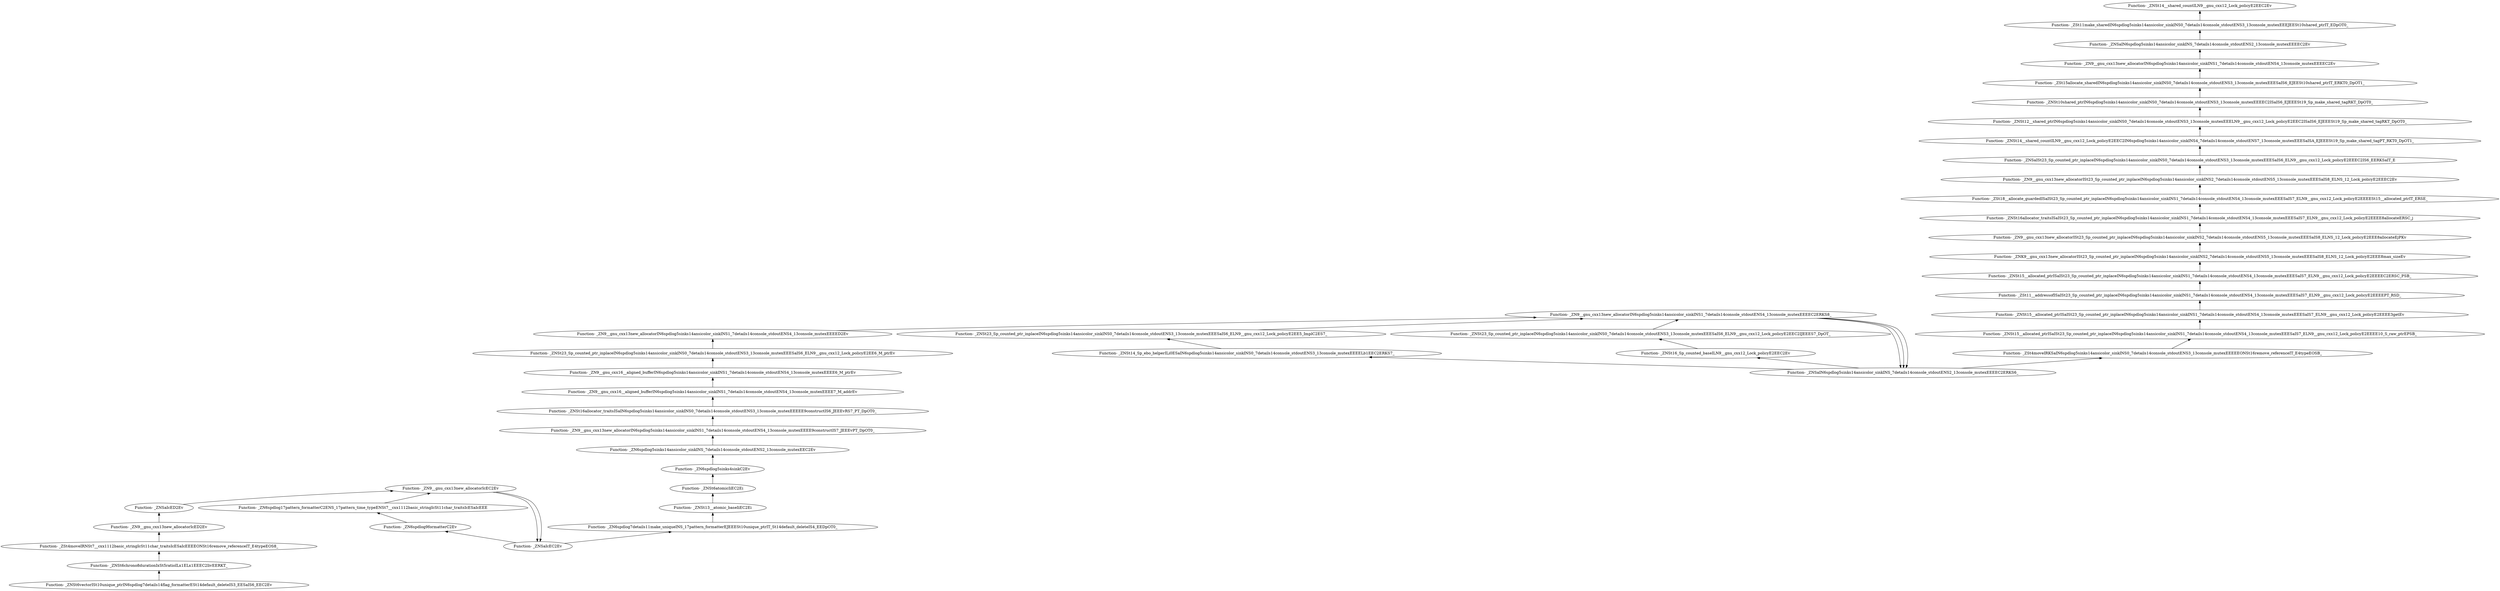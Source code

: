digraph {
	"Function- _ZNSt6vectorISt10unique_ptrIN6spdlog7details14flag_formatterESt14default_deleteIS3_EESaIS6_EEC2Ev"
	"Function- _ZNSt6chrono8durationIxSt5ratioILx1ELx1EEEC2IivEERKT_"
	"Function- _ZNSt6chrono8durationIxSt5ratioILx1ELx1EEEC2IivEERKT_" -> "Function- _ZNSt6vectorISt10unique_ptrIN6spdlog7details14flag_formatterESt14default_deleteIS3_EESaIS6_EEC2Ev" [dir=back]
	"Function- _ZSt4moveIRNSt7__cxx1112basic_stringIcSt11char_traitsIcESaIcEEEEONSt16remove_referenceIT_E4typeEOS8_"
	"Function- _ZSt4moveIRNSt7__cxx1112basic_stringIcSt11char_traitsIcESaIcEEEEONSt16remove_referenceIT_E4typeEOS8_" -> "Function- _ZNSt6chrono8durationIxSt5ratioILx1ELx1EEEC2IivEERKT_" [dir=back]
	"Function- _ZN9__gnu_cxx13new_allocatorIcED2Ev"
	"Function- _ZN9__gnu_cxx13new_allocatorIcED2Ev" -> "Function- _ZSt4moveIRNSt7__cxx1112basic_stringIcSt11char_traitsIcESaIcEEEEONSt16remove_referenceIT_E4typeEOS8_" [dir=back]
	"Function- _ZNSaIcED2Ev"
	"Function- _ZNSaIcED2Ev" -> "Function- _ZN9__gnu_cxx13new_allocatorIcED2Ev" [dir=back]
	"Function- _ZN9__gnu_cxx13new_allocatorIcEC2Ev"
	"Function- _ZN9__gnu_cxx13new_allocatorIcEC2Ev" -> "Function- _ZNSaIcED2Ev" [dir=back]
	"Function- _ZNSaIcEC2Ev"
	"Function- _ZNSaIcEC2Ev" -> "Function- _ZN9__gnu_cxx13new_allocatorIcEC2Ev" [dir=back]
	"Function- _ZN6spdlog9formatterC2Ev"
	"Function- _ZN6spdlog9formatterC2Ev" -> "Function- _ZNSaIcEC2Ev" [dir=back]
	"Function- _ZN6spdlog17pattern_formatterC2ENS_17pattern_time_typeENSt7__cxx1112basic_stringIcSt11char_traitsIcESaIcEEE"
	"Function- _ZN6spdlog17pattern_formatterC2ENS_17pattern_time_typeENSt7__cxx1112basic_stringIcSt11char_traitsIcESaIcEEE" -> "Function- _ZN6spdlog9formatterC2Ev" [dir=back]
	"Function- _ZN9__gnu_cxx13new_allocatorIcEC2Ev"
	"Function- _ZN9__gnu_cxx13new_allocatorIcEC2Ev" -> "Function- _ZN6spdlog17pattern_formatterC2ENS_17pattern_time_typeENSt7__cxx1112basic_stringIcSt11char_traitsIcESaIcEEE" [dir=back]
	"Function- _ZNSaIcEC2Ev"
	"Function- _ZNSaIcEC2Ev" -> "Function- _ZN9__gnu_cxx13new_allocatorIcEC2Ev" [dir=back]
	"Function- _ZN6spdlog7details11make_uniqueINS_17pattern_formatterEJEEESt10unique_ptrIT_St14default_deleteIS4_EEDpOT0_"
	"Function- _ZN6spdlog7details11make_uniqueINS_17pattern_formatterEJEEESt10unique_ptrIT_St14default_deleteIS4_EEDpOT0_" -> "Function- _ZNSaIcEC2Ev" [dir=back]
	"Function- _ZNSt13__atomic_baseIiEC2Ei"
	"Function- _ZNSt13__atomic_baseIiEC2Ei" -> "Function- _ZN6spdlog7details11make_uniqueINS_17pattern_formatterEJEEESt10unique_ptrIT_St14default_deleteIS4_EEDpOT0_" [dir=back]
	"Function- _ZNSt6atomicIiEC2Ei"
	"Function- _ZNSt6atomicIiEC2Ei" -> "Function- _ZNSt13__atomic_baseIiEC2Ei" [dir=back]
	"Function- _ZN6spdlog5sinks4sinkC2Ev"
	"Function- _ZN6spdlog5sinks4sinkC2Ev" -> "Function- _ZNSt6atomicIiEC2Ei" [dir=back]
	"Function- _ZN6spdlog5sinks14ansicolor_sinkINS_7details14console_stdoutENS2_13console_mutexEEC2Ev"
	"Function- _ZN6spdlog5sinks14ansicolor_sinkINS_7details14console_stdoutENS2_13console_mutexEEC2Ev" -> "Function- _ZN6spdlog5sinks4sinkC2Ev" [dir=back]
	"Function- _ZN9__gnu_cxx13new_allocatorIN6spdlog5sinks14ansicolor_sinkINS1_7details14console_stdoutENS4_13console_mutexEEEE9constructIS7_JEEEvPT_DpOT0_"
	"Function- _ZN9__gnu_cxx13new_allocatorIN6spdlog5sinks14ansicolor_sinkINS1_7details14console_stdoutENS4_13console_mutexEEEE9constructIS7_JEEEvPT_DpOT0_" -> "Function- _ZN6spdlog5sinks14ansicolor_sinkINS_7details14console_stdoutENS2_13console_mutexEEC2Ev" [dir=back]
	"Function- _ZNSt16allocator_traitsISaIN6spdlog5sinks14ansicolor_sinkINS0_7details14console_stdoutENS3_13console_mutexEEEEE9constructIS6_JEEEvRS7_PT_DpOT0_"
	"Function- _ZNSt16allocator_traitsISaIN6spdlog5sinks14ansicolor_sinkINS0_7details14console_stdoutENS3_13console_mutexEEEEE9constructIS6_JEEEvRS7_PT_DpOT0_" -> "Function- _ZN9__gnu_cxx13new_allocatorIN6spdlog5sinks14ansicolor_sinkINS1_7details14console_stdoutENS4_13console_mutexEEEE9constructIS7_JEEEvPT_DpOT0_" [dir=back]
	"Function- _ZN9__gnu_cxx16__aligned_bufferIN6spdlog5sinks14ansicolor_sinkINS1_7details14console_stdoutENS4_13console_mutexEEEE7_M_addrEv"
	"Function- _ZN9__gnu_cxx16__aligned_bufferIN6spdlog5sinks14ansicolor_sinkINS1_7details14console_stdoutENS4_13console_mutexEEEE7_M_addrEv" -> "Function- _ZNSt16allocator_traitsISaIN6spdlog5sinks14ansicolor_sinkINS0_7details14console_stdoutENS3_13console_mutexEEEEE9constructIS6_JEEEvRS7_PT_DpOT0_" [dir=back]
	"Function- _ZN9__gnu_cxx16__aligned_bufferIN6spdlog5sinks14ansicolor_sinkINS1_7details14console_stdoutENS4_13console_mutexEEEE6_M_ptrEv"
	"Function- _ZN9__gnu_cxx16__aligned_bufferIN6spdlog5sinks14ansicolor_sinkINS1_7details14console_stdoutENS4_13console_mutexEEEE6_M_ptrEv" -> "Function- _ZN9__gnu_cxx16__aligned_bufferIN6spdlog5sinks14ansicolor_sinkINS1_7details14console_stdoutENS4_13console_mutexEEEE7_M_addrEv" [dir=back]
	"Function- _ZNSt23_Sp_counted_ptr_inplaceIN6spdlog5sinks14ansicolor_sinkINS0_7details14console_stdoutENS3_13console_mutexEEESaIS6_ELN9__gnu_cxx12_Lock_policyE2EE6_M_ptrEv"
	"Function- _ZNSt23_Sp_counted_ptr_inplaceIN6spdlog5sinks14ansicolor_sinkINS0_7details14console_stdoutENS3_13console_mutexEEESaIS6_ELN9__gnu_cxx12_Lock_policyE2EE6_M_ptrEv" -> "Function- _ZN9__gnu_cxx16__aligned_bufferIN6spdlog5sinks14ansicolor_sinkINS1_7details14console_stdoutENS4_13console_mutexEEEE6_M_ptrEv" [dir=back]
	"Function- _ZN9__gnu_cxx13new_allocatorIN6spdlog5sinks14ansicolor_sinkINS1_7details14console_stdoutENS4_13console_mutexEEEED2Ev"
	"Function- _ZN9__gnu_cxx13new_allocatorIN6spdlog5sinks14ansicolor_sinkINS1_7details14console_stdoutENS4_13console_mutexEEEED2Ev" -> "Function- _ZNSt23_Sp_counted_ptr_inplaceIN6spdlog5sinks14ansicolor_sinkINS0_7details14console_stdoutENS3_13console_mutexEEESaIS6_ELN9__gnu_cxx12_Lock_policyE2EE6_M_ptrEv" [dir=back]
	"Function- _ZN9__gnu_cxx13new_allocatorIN6spdlog5sinks14ansicolor_sinkINS1_7details14console_stdoutENS4_13console_mutexEEEEC2ERKS8_"
	"Function- _ZN9__gnu_cxx13new_allocatorIN6spdlog5sinks14ansicolor_sinkINS1_7details14console_stdoutENS4_13console_mutexEEEEC2ERKS8_" -> "Function- _ZN9__gnu_cxx13new_allocatorIN6spdlog5sinks14ansicolor_sinkINS1_7details14console_stdoutENS4_13console_mutexEEEED2Ev" [dir=back]
	"Function- _ZNSaIN6spdlog5sinks14ansicolor_sinkINS_7details14console_stdoutENS2_13console_mutexEEEEC2ERKS6_"
	"Function- _ZNSaIN6spdlog5sinks14ansicolor_sinkINS_7details14console_stdoutENS2_13console_mutexEEEEC2ERKS6_" -> "Function- _ZN9__gnu_cxx13new_allocatorIN6spdlog5sinks14ansicolor_sinkINS1_7details14console_stdoutENS4_13console_mutexEEEEC2ERKS8_" [dir=back]
	"Function- _ZNSt14_Sp_ebo_helperILi0ESaIN6spdlog5sinks14ansicolor_sinkINS0_7details14console_stdoutENS3_13console_mutexEEEELb1EEC2ERKS7_"
	"Function- _ZNSt14_Sp_ebo_helperILi0ESaIN6spdlog5sinks14ansicolor_sinkINS0_7details14console_stdoutENS3_13console_mutexEEEELb1EEC2ERKS7_" -> "Function- _ZNSaIN6spdlog5sinks14ansicolor_sinkINS_7details14console_stdoutENS2_13console_mutexEEEEC2ERKS6_" [dir=back]
	"Function- _ZNSt23_Sp_counted_ptr_inplaceIN6spdlog5sinks14ansicolor_sinkINS0_7details14console_stdoutENS3_13console_mutexEEESaIS6_ELN9__gnu_cxx12_Lock_policyE2EE5_ImplC2ES7_"
	"Function- _ZNSt23_Sp_counted_ptr_inplaceIN6spdlog5sinks14ansicolor_sinkINS0_7details14console_stdoutENS3_13console_mutexEEESaIS6_ELN9__gnu_cxx12_Lock_policyE2EE5_ImplC2ES7_" -> "Function- _ZNSt14_Sp_ebo_helperILi0ESaIN6spdlog5sinks14ansicolor_sinkINS0_7details14console_stdoutENS3_13console_mutexEEEELb1EEC2ERKS7_" [dir=back]
	"Function- _ZN9__gnu_cxx13new_allocatorIN6spdlog5sinks14ansicolor_sinkINS1_7details14console_stdoutENS4_13console_mutexEEEEC2ERKS8_"
	"Function- _ZN9__gnu_cxx13new_allocatorIN6spdlog5sinks14ansicolor_sinkINS1_7details14console_stdoutENS4_13console_mutexEEEEC2ERKS8_" -> "Function- _ZNSt23_Sp_counted_ptr_inplaceIN6spdlog5sinks14ansicolor_sinkINS0_7details14console_stdoutENS3_13console_mutexEEESaIS6_ELN9__gnu_cxx12_Lock_policyE2EE5_ImplC2ES7_" [dir=back]
	"Function- _ZNSaIN6spdlog5sinks14ansicolor_sinkINS_7details14console_stdoutENS2_13console_mutexEEEEC2ERKS6_"
	"Function- _ZNSaIN6spdlog5sinks14ansicolor_sinkINS_7details14console_stdoutENS2_13console_mutexEEEEC2ERKS6_" -> "Function- _ZN9__gnu_cxx13new_allocatorIN6spdlog5sinks14ansicolor_sinkINS1_7details14console_stdoutENS4_13console_mutexEEEEC2ERKS8_" [dir=back]
	"Function- _ZNSt16_Sp_counted_baseILN9__gnu_cxx12_Lock_policyE2EEC2Ev"
	"Function- _ZNSt16_Sp_counted_baseILN9__gnu_cxx12_Lock_policyE2EEC2Ev" -> "Function- _ZNSaIN6spdlog5sinks14ansicolor_sinkINS_7details14console_stdoutENS2_13console_mutexEEEEC2ERKS6_" [dir=back]
	"Function- _ZNSt23_Sp_counted_ptr_inplaceIN6spdlog5sinks14ansicolor_sinkINS0_7details14console_stdoutENS3_13console_mutexEEESaIS6_ELN9__gnu_cxx12_Lock_policyE2EEC2IJEEES7_DpOT_"
	"Function- _ZNSt23_Sp_counted_ptr_inplaceIN6spdlog5sinks14ansicolor_sinkINS0_7details14console_stdoutENS3_13console_mutexEEESaIS6_ELN9__gnu_cxx12_Lock_policyE2EEC2IJEEES7_DpOT_" -> "Function- _ZNSt16_Sp_counted_baseILN9__gnu_cxx12_Lock_policyE2EEC2Ev" [dir=back]
	"Function- _ZN9__gnu_cxx13new_allocatorIN6spdlog5sinks14ansicolor_sinkINS1_7details14console_stdoutENS4_13console_mutexEEEEC2ERKS8_"
	"Function- _ZN9__gnu_cxx13new_allocatorIN6spdlog5sinks14ansicolor_sinkINS1_7details14console_stdoutENS4_13console_mutexEEEEC2ERKS8_" -> "Function- _ZNSt23_Sp_counted_ptr_inplaceIN6spdlog5sinks14ansicolor_sinkINS0_7details14console_stdoutENS3_13console_mutexEEESaIS6_ELN9__gnu_cxx12_Lock_policyE2EEC2IJEEES7_DpOT_" [dir=back]
	"Function- _ZNSaIN6spdlog5sinks14ansicolor_sinkINS_7details14console_stdoutENS2_13console_mutexEEEEC2ERKS6_"
	"Function- _ZNSaIN6spdlog5sinks14ansicolor_sinkINS_7details14console_stdoutENS2_13console_mutexEEEEC2ERKS6_" -> "Function- _ZN9__gnu_cxx13new_allocatorIN6spdlog5sinks14ansicolor_sinkINS1_7details14console_stdoutENS4_13console_mutexEEEEC2ERKS8_" [dir=back]
	"Function- _ZSt4moveIRKSaIN6spdlog5sinks14ansicolor_sinkINS0_7details14console_stdoutENS3_13console_mutexEEEEEONSt16remove_referenceIT_E4typeEOSB_"
	"Function- _ZSt4moveIRKSaIN6spdlog5sinks14ansicolor_sinkINS0_7details14console_stdoutENS3_13console_mutexEEEEEONSt16remove_referenceIT_E4typeEOSB_" -> "Function- _ZNSaIN6spdlog5sinks14ansicolor_sinkINS_7details14console_stdoutENS2_13console_mutexEEEEC2ERKS6_" [dir=back]
	"Function- _ZNSt15__allocated_ptrISaISt23_Sp_counted_ptr_inplaceIN6spdlog5sinks14ansicolor_sinkINS1_7details14console_stdoutENS4_13console_mutexEEESaIS7_ELN9__gnu_cxx12_Lock_policyE2EEEE10_S_raw_ptrEPSB_"
	"Function- _ZNSt15__allocated_ptrISaISt23_Sp_counted_ptr_inplaceIN6spdlog5sinks14ansicolor_sinkINS1_7details14console_stdoutENS4_13console_mutexEEESaIS7_ELN9__gnu_cxx12_Lock_policyE2EEEE10_S_raw_ptrEPSB_" -> "Function- _ZSt4moveIRKSaIN6spdlog5sinks14ansicolor_sinkINS0_7details14console_stdoutENS3_13console_mutexEEEEEONSt16remove_referenceIT_E4typeEOSB_" [dir=back]
	"Function- _ZNSt15__allocated_ptrISaISt23_Sp_counted_ptr_inplaceIN6spdlog5sinks14ansicolor_sinkINS1_7details14console_stdoutENS4_13console_mutexEEESaIS7_ELN9__gnu_cxx12_Lock_policyE2EEEE3getEv"
	"Function- _ZNSt15__allocated_ptrISaISt23_Sp_counted_ptr_inplaceIN6spdlog5sinks14ansicolor_sinkINS1_7details14console_stdoutENS4_13console_mutexEEESaIS7_ELN9__gnu_cxx12_Lock_policyE2EEEE3getEv" -> "Function- _ZNSt15__allocated_ptrISaISt23_Sp_counted_ptr_inplaceIN6spdlog5sinks14ansicolor_sinkINS1_7details14console_stdoutENS4_13console_mutexEEESaIS7_ELN9__gnu_cxx12_Lock_policyE2EEEE10_S_raw_ptrEPSB_" [dir=back]
	"Function- _ZSt11__addressofISaISt23_Sp_counted_ptr_inplaceIN6spdlog5sinks14ansicolor_sinkINS1_7details14console_stdoutENS4_13console_mutexEEESaIS7_ELN9__gnu_cxx12_Lock_policyE2EEEEPT_RSD_"
	"Function- _ZSt11__addressofISaISt23_Sp_counted_ptr_inplaceIN6spdlog5sinks14ansicolor_sinkINS1_7details14console_stdoutENS4_13console_mutexEEESaIS7_ELN9__gnu_cxx12_Lock_policyE2EEEEPT_RSD_" -> "Function- _ZNSt15__allocated_ptrISaISt23_Sp_counted_ptr_inplaceIN6spdlog5sinks14ansicolor_sinkINS1_7details14console_stdoutENS4_13console_mutexEEESaIS7_ELN9__gnu_cxx12_Lock_policyE2EEEE3getEv" [dir=back]
	"Function- _ZNSt15__allocated_ptrISaISt23_Sp_counted_ptr_inplaceIN6spdlog5sinks14ansicolor_sinkINS1_7details14console_stdoutENS4_13console_mutexEEESaIS7_ELN9__gnu_cxx12_Lock_policyE2EEEEC2ERSC_PSB_"
	"Function- _ZNSt15__allocated_ptrISaISt23_Sp_counted_ptr_inplaceIN6spdlog5sinks14ansicolor_sinkINS1_7details14console_stdoutENS4_13console_mutexEEESaIS7_ELN9__gnu_cxx12_Lock_policyE2EEEEC2ERSC_PSB_" -> "Function- _ZSt11__addressofISaISt23_Sp_counted_ptr_inplaceIN6spdlog5sinks14ansicolor_sinkINS1_7details14console_stdoutENS4_13console_mutexEEESaIS7_ELN9__gnu_cxx12_Lock_policyE2EEEEPT_RSD_" [dir=back]
	"Function- _ZNK9__gnu_cxx13new_allocatorISt23_Sp_counted_ptr_inplaceIN6spdlog5sinks14ansicolor_sinkINS2_7details14console_stdoutENS5_13console_mutexEEESaIS8_ELNS_12_Lock_policyE2EEE8max_sizeEv"
	"Function- _ZNK9__gnu_cxx13new_allocatorISt23_Sp_counted_ptr_inplaceIN6spdlog5sinks14ansicolor_sinkINS2_7details14console_stdoutENS5_13console_mutexEEESaIS8_ELNS_12_Lock_policyE2EEE8max_sizeEv" -> "Function- _ZNSt15__allocated_ptrISaISt23_Sp_counted_ptr_inplaceIN6spdlog5sinks14ansicolor_sinkINS1_7details14console_stdoutENS4_13console_mutexEEESaIS7_ELN9__gnu_cxx12_Lock_policyE2EEEEC2ERSC_PSB_" [dir=back]
	"Function- _ZN9__gnu_cxx13new_allocatorISt23_Sp_counted_ptr_inplaceIN6spdlog5sinks14ansicolor_sinkINS2_7details14console_stdoutENS5_13console_mutexEEESaIS8_ELNS_12_Lock_policyE2EEE8allocateEjPKv"
	"Function- _ZN9__gnu_cxx13new_allocatorISt23_Sp_counted_ptr_inplaceIN6spdlog5sinks14ansicolor_sinkINS2_7details14console_stdoutENS5_13console_mutexEEESaIS8_ELNS_12_Lock_policyE2EEE8allocateEjPKv" -> "Function- _ZNK9__gnu_cxx13new_allocatorISt23_Sp_counted_ptr_inplaceIN6spdlog5sinks14ansicolor_sinkINS2_7details14console_stdoutENS5_13console_mutexEEESaIS8_ELNS_12_Lock_policyE2EEE8max_sizeEv" [dir=back]
	"Function- _ZNSt16allocator_traitsISaISt23_Sp_counted_ptr_inplaceIN6spdlog5sinks14ansicolor_sinkINS1_7details14console_stdoutENS4_13console_mutexEEESaIS7_ELN9__gnu_cxx12_Lock_policyE2EEEE8allocateERSC_j"
	"Function- _ZNSt16allocator_traitsISaISt23_Sp_counted_ptr_inplaceIN6spdlog5sinks14ansicolor_sinkINS1_7details14console_stdoutENS4_13console_mutexEEESaIS7_ELN9__gnu_cxx12_Lock_policyE2EEEE8allocateERSC_j" -> "Function- _ZN9__gnu_cxx13new_allocatorISt23_Sp_counted_ptr_inplaceIN6spdlog5sinks14ansicolor_sinkINS2_7details14console_stdoutENS5_13console_mutexEEESaIS8_ELNS_12_Lock_policyE2EEE8allocateEjPKv" [dir=back]
	"Function- _ZSt18__allocate_guardedISaISt23_Sp_counted_ptr_inplaceIN6spdlog5sinks14ansicolor_sinkINS1_7details14console_stdoutENS4_13console_mutexEEESaIS7_ELN9__gnu_cxx12_Lock_policyE2EEEESt15__allocated_ptrIT_ERSE_"
	"Function- _ZSt18__allocate_guardedISaISt23_Sp_counted_ptr_inplaceIN6spdlog5sinks14ansicolor_sinkINS1_7details14console_stdoutENS4_13console_mutexEEESaIS7_ELN9__gnu_cxx12_Lock_policyE2EEEESt15__allocated_ptrIT_ERSE_" -> "Function- _ZNSt16allocator_traitsISaISt23_Sp_counted_ptr_inplaceIN6spdlog5sinks14ansicolor_sinkINS1_7details14console_stdoutENS4_13console_mutexEEESaIS7_ELN9__gnu_cxx12_Lock_policyE2EEEE8allocateERSC_j" [dir=back]
	"Function- _ZN9__gnu_cxx13new_allocatorISt23_Sp_counted_ptr_inplaceIN6spdlog5sinks14ansicolor_sinkINS2_7details14console_stdoutENS5_13console_mutexEEESaIS8_ELNS_12_Lock_policyE2EEEC2Ev"
	"Function- _ZN9__gnu_cxx13new_allocatorISt23_Sp_counted_ptr_inplaceIN6spdlog5sinks14ansicolor_sinkINS2_7details14console_stdoutENS5_13console_mutexEEESaIS8_ELNS_12_Lock_policyE2EEEC2Ev" -> "Function- _ZSt18__allocate_guardedISaISt23_Sp_counted_ptr_inplaceIN6spdlog5sinks14ansicolor_sinkINS1_7details14console_stdoutENS4_13console_mutexEEESaIS7_ELN9__gnu_cxx12_Lock_policyE2EEEESt15__allocated_ptrIT_ERSE_" [dir=back]
	"Function- _ZNSaISt23_Sp_counted_ptr_inplaceIN6spdlog5sinks14ansicolor_sinkINS0_7details14console_stdoutENS3_13console_mutexEEESaIS6_ELN9__gnu_cxx12_Lock_policyE2EEEC2IS6_EERKSaIT_E"
	"Function- _ZNSaISt23_Sp_counted_ptr_inplaceIN6spdlog5sinks14ansicolor_sinkINS0_7details14console_stdoutENS3_13console_mutexEEESaIS6_ELN9__gnu_cxx12_Lock_policyE2EEEC2IS6_EERKSaIT_E" -> "Function- _ZN9__gnu_cxx13new_allocatorISt23_Sp_counted_ptr_inplaceIN6spdlog5sinks14ansicolor_sinkINS2_7details14console_stdoutENS5_13console_mutexEEESaIS8_ELNS_12_Lock_policyE2EEEC2Ev" [dir=back]
	"Function- _ZNSt14__shared_countILN9__gnu_cxx12_Lock_policyE2EEC2IN6spdlog5sinks14ansicolor_sinkINS4_7details14console_stdoutENS7_13console_mutexEEESaISA_EJEEESt19_Sp_make_shared_tagPT_RKT0_DpOT1_"
	"Function- _ZNSt14__shared_countILN9__gnu_cxx12_Lock_policyE2EEC2IN6spdlog5sinks14ansicolor_sinkINS4_7details14console_stdoutENS7_13console_mutexEEESaISA_EJEEESt19_Sp_make_shared_tagPT_RKT0_DpOT1_" -> "Function- _ZNSaISt23_Sp_counted_ptr_inplaceIN6spdlog5sinks14ansicolor_sinkINS0_7details14console_stdoutENS3_13console_mutexEEESaIS6_ELN9__gnu_cxx12_Lock_policyE2EEEC2IS6_EERKSaIT_E" [dir=back]
	"Function- _ZNSt12__shared_ptrIN6spdlog5sinks14ansicolor_sinkINS0_7details14console_stdoutENS3_13console_mutexEEELN9__gnu_cxx12_Lock_policyE2EEC2ISaIS6_EJEEESt19_Sp_make_shared_tagRKT_DpOT0_"
	"Function- _ZNSt12__shared_ptrIN6spdlog5sinks14ansicolor_sinkINS0_7details14console_stdoutENS3_13console_mutexEEELN9__gnu_cxx12_Lock_policyE2EEC2ISaIS6_EJEEESt19_Sp_make_shared_tagRKT_DpOT0_" -> "Function- _ZNSt14__shared_countILN9__gnu_cxx12_Lock_policyE2EEC2IN6spdlog5sinks14ansicolor_sinkINS4_7details14console_stdoutENS7_13console_mutexEEESaISA_EJEEESt19_Sp_make_shared_tagPT_RKT0_DpOT1_" [dir=back]
	"Function- _ZNSt10shared_ptrIN6spdlog5sinks14ansicolor_sinkINS0_7details14console_stdoutENS3_13console_mutexEEEEC2ISaIS6_EJEEESt19_Sp_make_shared_tagRKT_DpOT0_"
	"Function- _ZNSt10shared_ptrIN6spdlog5sinks14ansicolor_sinkINS0_7details14console_stdoutENS3_13console_mutexEEEEC2ISaIS6_EJEEESt19_Sp_make_shared_tagRKT_DpOT0_" -> "Function- _ZNSt12__shared_ptrIN6spdlog5sinks14ansicolor_sinkINS0_7details14console_stdoutENS3_13console_mutexEEELN9__gnu_cxx12_Lock_policyE2EEC2ISaIS6_EJEEESt19_Sp_make_shared_tagRKT_DpOT0_" [dir=back]
	"Function- _ZSt15allocate_sharedIN6spdlog5sinks14ansicolor_sinkINS0_7details14console_stdoutENS3_13console_mutexEEESaIS6_EJEESt10shared_ptrIT_ERKT0_DpOT1_"
	"Function- _ZSt15allocate_sharedIN6spdlog5sinks14ansicolor_sinkINS0_7details14console_stdoutENS3_13console_mutexEEESaIS6_EJEESt10shared_ptrIT_ERKT0_DpOT1_" -> "Function- _ZNSt10shared_ptrIN6spdlog5sinks14ansicolor_sinkINS0_7details14console_stdoutENS3_13console_mutexEEEEC2ISaIS6_EJEEESt19_Sp_make_shared_tagRKT_DpOT0_" [dir=back]
	"Function- _ZN9__gnu_cxx13new_allocatorIN6spdlog5sinks14ansicolor_sinkINS1_7details14console_stdoutENS4_13console_mutexEEEEC2Ev"
	"Function- _ZN9__gnu_cxx13new_allocatorIN6spdlog5sinks14ansicolor_sinkINS1_7details14console_stdoutENS4_13console_mutexEEEEC2Ev" -> "Function- _ZSt15allocate_sharedIN6spdlog5sinks14ansicolor_sinkINS0_7details14console_stdoutENS3_13console_mutexEEESaIS6_EJEESt10shared_ptrIT_ERKT0_DpOT1_" [dir=back]
	"Function- _ZNSaIN6spdlog5sinks14ansicolor_sinkINS_7details14console_stdoutENS2_13console_mutexEEEEC2Ev"
	"Function- _ZNSaIN6spdlog5sinks14ansicolor_sinkINS_7details14console_stdoutENS2_13console_mutexEEEEC2Ev" -> "Function- _ZN9__gnu_cxx13new_allocatorIN6spdlog5sinks14ansicolor_sinkINS1_7details14console_stdoutENS4_13console_mutexEEEEC2Ev" [dir=back]
	"Function- _ZSt11make_sharedIN6spdlog5sinks14ansicolor_sinkINS0_7details14console_stdoutENS3_13console_mutexEEEJEESt10shared_ptrIT_EDpOT0_"
	"Function- _ZSt11make_sharedIN6spdlog5sinks14ansicolor_sinkINS0_7details14console_stdoutENS3_13console_mutexEEEJEESt10shared_ptrIT_EDpOT0_" -> "Function- _ZNSaIN6spdlog5sinks14ansicolor_sinkINS_7details14console_stdoutENS2_13console_mutexEEEEC2Ev" [dir=back]
	"Function- _ZNSt14__shared_countILN9__gnu_cxx12_Lock_policyE2EEC2Ev"
	"Function- _ZNSt14__shared_countILN9__gnu_cxx12_Lock_policyE2EEC2Ev" -> "Function- _ZSt11make_sharedIN6spdlog5sinks14ansicolor_sinkINS0_7details14console_stdoutENS3_13console_mutexEEEJEESt10shared_ptrIT_EDpOT0_" [dir=back]
}
